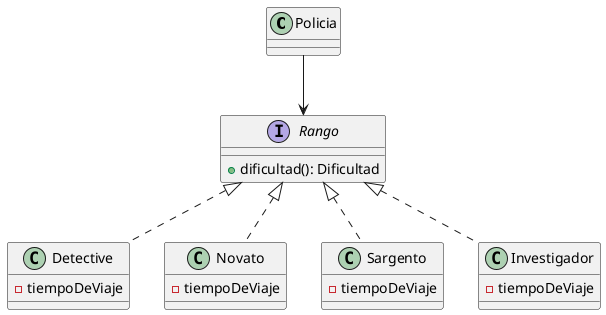 @startuml
class Policia
{

}
interface Rango
{
    +dificultad(): Dificultad
}

class Detective
{
    -tiempoDeViaje
}
class Novato
{
    -tiempoDeViaje
}
class Sargento
{
    -tiempoDeViaje
}
class Investigador
{
    -tiempoDeViaje
}

Policia -->Rango
Rango <|..Investigador
Rango <|..Sargento
Rango <|.. Detective
Rango <|..Novato

@enduml